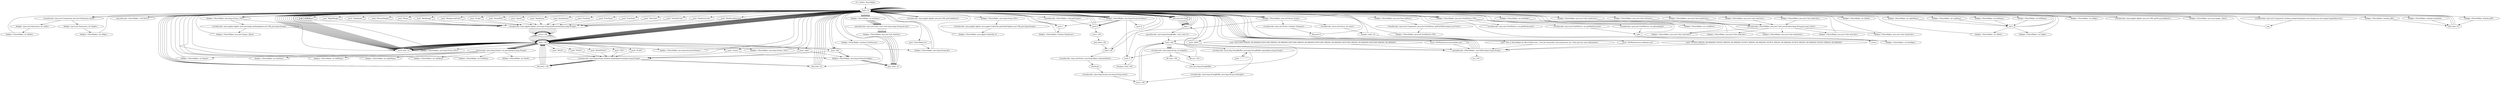 digraph "" {
    "r0 := @this: NewsMaker"
    "load.r r0"
    "r0 := @this: NewsMaker"->"load.r r0";
    "load.r r0"->"load.r r0";
    "virtualinvoke <java.awt.Component: java.awt.Dimension size()>"
    "load.r r0"->"virtualinvoke <java.awt.Component: java.awt.Dimension size()>";
    "fieldget <java.awt.Dimension: int width>"
    "virtualinvoke <java.awt.Component: java.awt.Dimension size()>"->"fieldget <java.awt.Dimension: int width>";
    "fieldput <NewsMaker: int aWide>"
    "fieldget <java.awt.Dimension: int width>"->"fieldput <NewsMaker: int aWide>";
    "fieldput <NewsMaker: int aWide>"->"load.r r0";
    "load.r r0"->"load.r r0";
    "load.r r0"->"virtualinvoke <java.awt.Component: java.awt.Dimension size()>";
    "fieldget <java.awt.Dimension: int height>"
    "virtualinvoke <java.awt.Component: java.awt.Dimension size()>"->"fieldget <java.awt.Dimension: int height>";
    "fieldput <NewsMaker: int aHigh>"
    "fieldget <java.awt.Dimension: int height>"->"fieldput <NewsMaker: int aHigh>";
    "fieldput <NewsMaker: int aHigh>"->"load.r r0";
    "specialinvoke <NewsMaker: void DoC()>"
    "load.r r0"->"specialinvoke <NewsMaker: void DoC()>";
    "specialinvoke <NewsMaker: void DoC()>"->"load.r r0";
    "push \"SoundFile\""
    "load.r r0"->"push \"SoundFile\"";
    "virtualinvoke <java.applet.Applet: java.lang.String getParameter(java.lang.String)>"
    "push \"SoundFile\""->"virtualinvoke <java.applet.Applet: java.lang.String getParameter(java.lang.String)>";
    "store.r r39"
    "virtualinvoke <java.applet.Applet: java.lang.String getParameter(java.lang.String)>"->"store.r r39";
    "load.r r39"
    "store.r r39"->"load.r r39";
    "ifnull load.r r0"
    "load.r r39"->"ifnull load.r r0";
    "ifnull load.r r0"->"load.r r0";
    "load.r r0"->"load.r r39";
    "fieldput <NewsMaker: java.lang.String sFile>"
    "load.r r39"->"fieldput <NewsMaker: java.lang.String sFile>";
    "fieldput <NewsMaker: java.lang.String sFile>"->"load.r r0";
    "load.r r0"->"load.r r0";
    "load.r r0"->"load.r r0";
    "virtualinvoke <java.applet.Applet: java.net.URL getCodeBase()>"
    "load.r r0"->"virtualinvoke <java.applet.Applet: java.net.URL getCodeBase()>";
    "virtualinvoke <java.applet.Applet: java.net.URL getCodeBase()>"->"load.r r0";
    "fieldget <NewsMaker: java.lang.String sFile>"
    "load.r r0"->"fieldget <NewsMaker: java.lang.String sFile>";
    "virtualinvoke <java.applet.Applet: java.applet.AudioClip getAudioClip(java.net.URL,java.lang.String)>"
    "fieldget <NewsMaker: java.lang.String sFile>"->"virtualinvoke <java.applet.Applet: java.applet.AudioClip getAudioClip(java.net.URL,java.lang.String)>";
    "fieldput <NewsMaker: java.applet.AudioClip A>"
    "virtualinvoke <java.applet.Applet: java.applet.AudioClip getAudioClip(java.net.URL,java.lang.String)>"->"fieldput <NewsMaker: java.applet.AudioClip A>";
    "fieldput <NewsMaker: java.applet.AudioClip A>"->"load.r r0";
    "push \"Speed\""
    "load.r r0"->"push \"Speed\"";
    "push \"Speed\""->"virtualinvoke <java.applet.Applet: java.lang.String getParameter(java.lang.String)>";
    "virtualinvoke <java.applet.Applet: java.lang.String getParameter(java.lang.String)>"->"store.r r39";
    "store.r r39"->"load.r r39";
    "load.r r39"->"ifnull load.r r0";
    "ifnull load.r r0"->"load.r r0";
    "load.r r0"->"load.r r39";
    "staticinvoke <java.lang.Integer: int parseInt(java.lang.String)>"
    "load.r r39"->"staticinvoke <java.lang.Integer: int parseInt(java.lang.String)>";
    "fieldput <NewsMaker: int Speed>"
    "staticinvoke <java.lang.Integer: int parseInt(java.lang.String)>"->"fieldput <NewsMaker: int Speed>";
    "fieldput <NewsMaker: int Speed>"->"load.r r0";
    "push \"HeadLines\""
    "load.r r0"->"push \"HeadLines\"";
    "push \"HeadLines\""->"virtualinvoke <java.applet.Applet: java.lang.String getParameter(java.lang.String)>";
    "virtualinvoke <java.applet.Applet: java.lang.String getParameter(java.lang.String)>"->"store.r r39";
    "store.r r39"->"load.r r39";
    "load.r r39"->"ifnull load.r r0";
    "ifnull load.r r0"->"load.r r39";
    "push \"YES\""
    "load.r r39"->"push \"YES\"";
    "virtualinvoke <java.lang.String: boolean equalsIgnoreCase(java.lang.String)>"
    "push \"YES\""->"virtualinvoke <java.lang.String: boolean equalsIgnoreCase(java.lang.String)>";
    "ifeq load.r r0"
    "virtualinvoke <java.lang.String: boolean equalsIgnoreCase(java.lang.String)>"->"ifeq load.r r0";
    "ifeq load.r r0"->"load.r r0";
    "push 1"
    "load.r r0"->"push 1";
    "fieldput <NewsMaker: boolean HeadLines>"
    "push 1"->"fieldput <NewsMaker: boolean HeadLines>";
    "fieldput <NewsMaker: boolean HeadLines>"->"load.r r0";
    "push \"Justification\""
    "load.r r0"->"push \"Justification\"";
    "push \"Justification\""->"virtualinvoke <java.applet.Applet: java.lang.String getParameter(java.lang.String)>";
    "virtualinvoke <java.applet.Applet: java.lang.String getParameter(java.lang.String)>"->"store.r r39";
    "store.r r39"->"load.r r39";
    "load.r r39"->"ifnull load.r r0";
    "ifnull load.r r0"->"load.r r39";
    "push \"left\""
    "load.r r39"->"push \"left\"";
    "push \"left\""->"virtualinvoke <java.lang.String: boolean equalsIgnoreCase(java.lang.String)>";
    "ifeq load.r r39"
    "virtualinvoke <java.lang.String: boolean equalsIgnoreCase(java.lang.String)>"->"ifeq load.r r39";
    "ifeq load.r r39"->"load.r r0";
    "load.r r0"->"push \"left\"";
    "fieldput <NewsMaker: java.lang.String howAlign>"
    "push \"left\""->"fieldput <NewsMaker: java.lang.String howAlign>";
    "goto load.r r0"
    "fieldput <NewsMaker: java.lang.String howAlign>"->"goto load.r r0";
    "goto load.r r0"->"load.r r0";
    "push \"FontSize\""
    "load.r r0"->"push \"FontSize\"";
    "push \"FontSize\""->"virtualinvoke <java.applet.Applet: java.lang.String getParameter(java.lang.String)>";
    "virtualinvoke <java.applet.Applet: java.lang.String getParameter(java.lang.String)>"->"store.r r39";
    "store.r r39"->"load.r r39";
    "load.r r39"->"ifnull load.r r0";
    "ifnull load.r r0"->"load.r r0";
    "load.r r0"->"load.r r39";
    "load.r r39"->"staticinvoke <java.lang.Integer: int parseInt(java.lang.String)>";
    "fieldput <NewsMaker: int fontSize>"
    "staticinvoke <java.lang.Integer: int parseInt(java.lang.String)>"->"fieldput <NewsMaker: int fontSize>";
    "fieldput <NewsMaker: int fontSize>"->"load.r r0";
    "push \"FontName\""
    "load.r r0"->"push \"FontName\"";
    "push \"FontName\""->"virtualinvoke <java.applet.Applet: java.lang.String getParameter(java.lang.String)>";
    "virtualinvoke <java.applet.Applet: java.lang.String getParameter(java.lang.String)>"->"store.r r39";
    "store.r r39"->"load.r r39";
    "load.r r39"->"ifnull load.r r0";
    "ifnull load.r r0"->"load.r r0";
    "load.r r0"->"load.r r39";
    "fieldput <NewsMaker: java.lang.String fontName>"
    "load.r r39"->"fieldput <NewsMaker: java.lang.String fontName>";
    "fieldput <NewsMaker: java.lang.String fontName>"->"load.r r0";
    "push \"FontStyle\""
    "load.r r0"->"push \"FontStyle\"";
    "push \"FontStyle\""->"virtualinvoke <java.applet.Applet: java.lang.String getParameter(java.lang.String)>";
    "virtualinvoke <java.applet.Applet: java.lang.String getParameter(java.lang.String)>"->"store.r r39";
    "store.r r39"->"load.r r39";
    "load.r r39"->"ifnull load.r r0";
    "ifnull load.r r0"->"load.r r39";
    "push \"PLAIN\""
    "load.r r39"->"push \"PLAIN\"";
    "push \"PLAIN\""->"virtualinvoke <java.lang.String: boolean equalsIgnoreCase(java.lang.String)>";
    "virtualinvoke <java.lang.String: boolean equalsIgnoreCase(java.lang.String)>"->"ifeq load.r r39";
    "ifeq load.r r39"->"load.r r0";
    "new java.awt.Font"
    "load.r r0"->"new java.awt.Font";
    "dup1.r"
    "new java.awt.Font"->"dup1.r";
    "dup1.r"->"load.r r0";
    "fieldget <NewsMaker: java.lang.String fontName>"
    "load.r r0"->"fieldget <NewsMaker: java.lang.String fontName>";
    "push 0"
    "fieldget <NewsMaker: java.lang.String fontName>"->"push 0";
    "push 0"->"load.r r0";
    "fieldget <NewsMaker: int fontSize>"
    "load.r r0"->"fieldget <NewsMaker: int fontSize>";
    "specialinvoke <java.awt.Font: void <init>(java.lang.String,int,int)>"
    "fieldget <NewsMaker: int fontSize>"->"specialinvoke <java.awt.Font: void <init>(java.lang.String,int,int)>";
    "fieldput <NewsMaker: java.awt.Font theFont>"
    "specialinvoke <java.awt.Font: void <init>(java.lang.String,int,int)>"->"fieldput <NewsMaker: java.awt.Font theFont>";
    "fieldput <NewsMaker: java.awt.Font theFont>"->"goto load.r r0";
    "goto load.r r0"->"load.r r0";
    "load.r r0"->"load.r r0";
    "load.r r0"->"load.r r0";
    "fieldget <NewsMaker: java.awt.Font theFont>"
    "load.r r0"->"fieldget <NewsMaker: java.awt.Font theFont>";
    "virtualinvoke <java.awt.Component: java.awt.FontMetrics getFontMetrics(java.awt.Font)>"
    "fieldget <NewsMaker: java.awt.Font theFont>"->"virtualinvoke <java.awt.Component: java.awt.FontMetrics getFontMetrics(java.awt.Font)>";
    "fieldput <NewsMaker: java.awt.FontMetrics FM>"
    "virtualinvoke <java.awt.Component: java.awt.FontMetrics getFontMetrics(java.awt.Font)>"->"fieldput <NewsMaker: java.awt.FontMetrics FM>";
    "fieldput <NewsMaker: java.awt.FontMetrics FM>"->"load.r r0";
    "load.r r0"->"load.r r0";
    "fieldget <NewsMaker: java.awt.FontMetrics FM>"
    "load.r r0"->"fieldget <NewsMaker: java.awt.FontMetrics FM>";
    "virtualinvoke <java.awt.FontMetrics: int getMaxAscent()>"
    "fieldget <NewsMaker: java.awt.FontMetrics FM>"->"virtualinvoke <java.awt.FontMetrics: int getMaxAscent()>";
    "virtualinvoke <java.awt.FontMetrics: int getMaxAscent()>"->"load.r r0";
    "load.r r0"->"fieldget <NewsMaker: java.awt.FontMetrics FM>";
    "virtualinvoke <java.awt.FontMetrics: int getMaxDescent()>"
    "fieldget <NewsMaker: java.awt.FontMetrics FM>"->"virtualinvoke <java.awt.FontMetrics: int getMaxDescent()>";
    "add.i"
    "virtualinvoke <java.awt.FontMetrics: int getMaxDescent()>"->"add.i";
    "add.i"->"load.r r0";
    "load.r r0"->"fieldget <NewsMaker: java.awt.FontMetrics FM>";
    "virtualinvoke <java.awt.FontMetrics: int getLeading()>"
    "fieldget <NewsMaker: java.awt.FontMetrics FM>"->"virtualinvoke <java.awt.FontMetrics: int getLeading()>";
    "virtualinvoke <java.awt.FontMetrics: int getLeading()>"->"add.i";
    "fieldput <NewsMaker: int fontHigh>"
    "add.i"->"fieldput <NewsMaker: int fontHigh>";
    "fieldput <NewsMaker: int fontHigh>"->"load.r r0";
    "load.r r0"->"load.r r0";
    "fieldget <NewsMaker: int fontHigh>"
    "load.r r0"->"fieldget <NewsMaker: int fontHigh>";
    "fieldput <NewsMaker: int scrollPosY>"
    "fieldget <NewsMaker: int fontHigh>"->"fieldput <NewsMaker: int scrollPosY>";
    "fieldput <NewsMaker: int scrollPosY>"->"load.r r0";
    "push \"TextColor\""
    "load.r r0"->"push \"TextColor\"";
    "push \"TextColor\""->"virtualinvoke <java.applet.Applet: java.lang.String getParameter(java.lang.String)>";
    "virtualinvoke <java.applet.Applet: java.lang.String getParameter(java.lang.String)>"->"store.r r39";
    "store.r r39"->"load.r r39";
    "load.r r39"->"ifnull load.r r0";
    "ifnull load.r r0"->"load.r r0";
    "load.r r0"->"load.r r0";
    "load.r r0"->"load.r r39";
    "load.r r39"->"load.r r0";
    "fieldget <NewsMaker: java.awt.Color textColor>"
    "load.r r0"->"fieldget <NewsMaker: java.awt.Color textColor>";
    "specialinvoke <NewsMaker: java.awt.Color parseC(java.lang.String,java.awt.Color)>"
    "fieldget <NewsMaker: java.awt.Color textColor>"->"specialinvoke <NewsMaker: java.awt.Color parseC(java.lang.String,java.awt.Color)>";
    "fieldput <NewsMaker: java.awt.Color textColor>"
    "specialinvoke <NewsMaker: java.awt.Color parseC(java.lang.String,java.awt.Color)>"->"fieldput <NewsMaker: java.awt.Color textColor>";
    "fieldput <NewsMaker: java.awt.Color textColor>"->"load.r r0";
    "push \"TextHotColor\""
    "load.r r0"->"push \"TextHotColor\"";
    "push \"TextHotColor\""->"virtualinvoke <java.applet.Applet: java.lang.String getParameter(java.lang.String)>";
    "virtualinvoke <java.applet.Applet: java.lang.String getParameter(java.lang.String)>"->"store.r r39";
    "store.r r39"->"load.r r39";
    "load.r r39"->"ifnull load.r r0";
    "ifnull load.r r0"->"load.r r0";
    "load.r r0"->"load.r r0";
    "load.r r0"->"load.r r39";
    "load.r r39"->"load.r r0";
    "fieldget <NewsMaker: java.awt.Color linkColor>"
    "load.r r0"->"fieldget <NewsMaker: java.awt.Color linkColor>";
    "fieldget <NewsMaker: java.awt.Color linkColor>"->"specialinvoke <NewsMaker: java.awt.Color parseC(java.lang.String,java.awt.Color)>";
    "fieldput <NewsMaker: java.awt.Color linkColor>"
    "specialinvoke <NewsMaker: java.awt.Color parseC(java.lang.String,java.awt.Color)>"->"fieldput <NewsMaker: java.awt.Color linkColor>";
    "fieldput <NewsMaker: java.awt.Color linkColor>"->"load.r r0";
    "push \"HeadLineColor\""
    "load.r r0"->"push \"HeadLineColor\"";
    "push \"HeadLineColor\""->"virtualinvoke <java.applet.Applet: java.lang.String getParameter(java.lang.String)>";
    "virtualinvoke <java.applet.Applet: java.lang.String getParameter(java.lang.String)>"->"store.r r39";
    "store.r r39"->"load.r r39";
    "load.r r39"->"ifnull load.r r0";
    "ifnull load.r r0"->"load.r r0";
    "load.r r0"->"load.r r0";
    "load.r r0"->"load.r r39";
    "load.r r39"->"load.r r0";
    "fieldget <NewsMaker: java.awt.Color headColor>"
    "load.r r0"->"fieldget <NewsMaker: java.awt.Color headColor>";
    "fieldget <NewsMaker: java.awt.Color headColor>"->"specialinvoke <NewsMaker: java.awt.Color parseC(java.lang.String,java.awt.Color)>";
    "fieldput <NewsMaker: java.awt.Color headColor>"
    "specialinvoke <NewsMaker: java.awt.Color parseC(java.lang.String,java.awt.Color)>"->"fieldput <NewsMaker: java.awt.Color headColor>";
    "fieldput <NewsMaker: java.awt.Color headColor>"->"load.r r0";
    "push \"HeadLineHotColor\""
    "load.r r0"->"push \"HeadLineHotColor\"";
    "push \"HeadLineHotColor\""->"virtualinvoke <java.applet.Applet: java.lang.String getParameter(java.lang.String)>";
    "virtualinvoke <java.applet.Applet: java.lang.String getParameter(java.lang.String)>"->"store.r r39";
    "store.r r39"->"load.r r39";
    "load.r r39"->"ifnull load.r r0";
    "ifnull load.r r0"->"load.r r0";
    "load.r r0"->"load.r r0";
    "load.r r0"->"load.r r39";
    "load.r r39"->"load.r r0";
    "fieldget <NewsMaker: java.awt.Color hotColor>"
    "load.r r0"->"fieldget <NewsMaker: java.awt.Color hotColor>";
    "fieldget <NewsMaker: java.awt.Color hotColor>"->"specialinvoke <NewsMaker: java.awt.Color parseC(java.lang.String,java.awt.Color)>";
    "fieldput <NewsMaker: java.awt.Color hotColor>"
    "specialinvoke <NewsMaker: java.awt.Color parseC(java.lang.String,java.awt.Color)>"->"fieldput <NewsMaker: java.awt.Color hotColor>";
    "fieldput <NewsMaker: java.awt.Color hotColor>"->"load.r r0";
    "push \"LeftMargin\""
    "load.r r0"->"push \"LeftMargin\"";
    "push \"LeftMargin\""->"virtualinvoke <java.applet.Applet: java.lang.String getParameter(java.lang.String)>";
    "virtualinvoke <java.applet.Applet: java.lang.String getParameter(java.lang.String)>"->"store.r r39";
    "store.r r39"->"load.r r39";
    "load.r r39"->"ifnull load.r r0";
    "ifnull load.r r0"->"load.r r0";
    "load.r r0"->"load.r r39";
    "load.r r39"->"staticinvoke <java.lang.Integer: int parseInt(java.lang.String)>";
    "fieldput <NewsMaker: int leftMarg>"
    "staticinvoke <java.lang.Integer: int parseInt(java.lang.String)>"->"fieldput <NewsMaker: int leftMarg>";
    "fieldput <NewsMaker: int leftMarg>"->"load.r r0";
    "push \"RightMargin\""
    "load.r r0"->"push \"RightMargin\"";
    "push \"RightMargin\""->"virtualinvoke <java.applet.Applet: java.lang.String getParameter(java.lang.String)>";
    "virtualinvoke <java.applet.Applet: java.lang.String getParameter(java.lang.String)>"->"store.r r39";
    "store.r r39"->"load.r r39";
    "load.r r39"->"ifnull load.r r0";
    "ifnull load.r r0"->"load.r r0";
    "load.r r0"->"load.r r39";
    "load.r r39"->"staticinvoke <java.lang.Integer: int parseInt(java.lang.String)>";
    "fieldput <NewsMaker: int rightMarg>"
    "staticinvoke <java.lang.Integer: int parseInt(java.lang.String)>"->"fieldput <NewsMaker: int rightMarg>";
    "fieldput <NewsMaker: int rightMarg>"->"load.r r0";
    "push \"TopMargin\""
    "load.r r0"->"push \"TopMargin\"";
    "push \"TopMargin\""->"virtualinvoke <java.applet.Applet: java.lang.String getParameter(java.lang.String)>";
    "virtualinvoke <java.applet.Applet: java.lang.String getParameter(java.lang.String)>"->"store.r r39";
    "store.r r39"->"load.r r39";
    "load.r r39"->"ifnull load.r r0";
    "ifnull load.r r0"->"load.r r0";
    "load.r r0"->"load.r r39";
    "load.r r39"->"staticinvoke <java.lang.Integer: int parseInt(java.lang.String)>";
    "fieldput <NewsMaker: int topMarg>"
    "staticinvoke <java.lang.Integer: int parseInt(java.lang.String)>"->"fieldput <NewsMaker: int topMarg>";
    "fieldput <NewsMaker: int topMarg>"->"load.r r0";
    "push \"BottomMargin\""
    "load.r r0"->"push \"BottomMargin\"";
    "push \"BottomMargin\""->"virtualinvoke <java.applet.Applet: java.lang.String getParameter(java.lang.String)>";
    "virtualinvoke <java.applet.Applet: java.lang.String getParameter(java.lang.String)>"->"store.r r39";
    "store.r r39"->"load.r r39";
    "load.r r39"->"ifnull load.r r0";
    "ifnull load.r r0"->"load.r r0";
    "load.r r0"->"load.r r39";
    "load.r r39"->"staticinvoke <java.lang.Integer: int parseInt(java.lang.String)>";
    "fieldput <NewsMaker: int botMarg>"
    "staticinvoke <java.lang.Integer: int parseInt(java.lang.String)>"->"fieldput <NewsMaker: int botMarg>";
    "fieldput <NewsMaker: int botMarg>"->"load.r r0";
    "load.r r0"->"load.r r0";
    "fieldget <NewsMaker: int aWide>"
    "load.r r0"->"fieldget <NewsMaker: int aWide>";
    "fieldget <NewsMaker: int aWide>"->"load.r r0";
    "fieldget <NewsMaker: int leftMarg>"
    "load.r r0"->"fieldget <NewsMaker: int leftMarg>";
    "sub.i"
    "fieldget <NewsMaker: int leftMarg>"->"sub.i";
    "sub.i"->"load.r r0";
    "fieldget <NewsMaker: int rightMarg>"
    "load.r r0"->"fieldget <NewsMaker: int rightMarg>";
    "fieldget <NewsMaker: int rightMarg>"->"sub.i";
    "fieldput <NewsMaker: int sWide>"
    "sub.i"->"fieldput <NewsMaker: int sWide>";
    "fieldput <NewsMaker: int sWide>"->"load.r r0";
    "load.r r0"->"load.r r0";
    "fieldget <NewsMaker: int aHigh>"
    "load.r r0"->"fieldget <NewsMaker: int aHigh>";
    "fieldget <NewsMaker: int aHigh>"->"load.r r0";
    "fieldget <NewsMaker: int topMarg>"
    "load.r r0"->"fieldget <NewsMaker: int topMarg>";
    "fieldget <NewsMaker: int topMarg>"->"sub.i";
    "sub.i"->"load.r r0";
    "fieldget <NewsMaker: int botMarg>"
    "load.r r0"->"fieldget <NewsMaker: int botMarg>";
    "fieldget <NewsMaker: int botMarg>"->"sub.i";
    "fieldput <NewsMaker: int sHigh>"
    "sub.i"->"fieldput <NewsMaker: int sHigh>";
    "fieldput <NewsMaker: int sHigh>"->"load.r r0";
    "push \"Pause\""
    "load.r r0"->"push \"Pause\"";
    "push \"Pause\""->"virtualinvoke <java.applet.Applet: java.lang.String getParameter(java.lang.String)>";
    "virtualinvoke <java.applet.Applet: java.lang.String getParameter(java.lang.String)>"->"store.r r39";
    "store.r r39"->"load.r r39";
    "load.r r39"->"ifnull load.r r0";
    "ifnull load.r r0"->"load.r r0";
    "load.r r0"->"load.r r39";
    "load.r r39"->"staticinvoke <java.lang.Integer: int parseInt(java.lang.String)>";
    "fieldput <NewsMaker: int Dwell>"
    "staticinvoke <java.lang.Integer: int parseInt(java.lang.String)>"->"fieldput <NewsMaker: int Dwell>";
    "fieldput <NewsMaker: int Dwell>"->"load.r r0";
    "push \"BackImage\""
    "load.r r0"->"push \"BackImage\"";
    "push \"BackImage\""->"virtualinvoke <java.applet.Applet: java.lang.String getParameter(java.lang.String)>";
    "virtualinvoke <java.applet.Applet: java.lang.String getParameter(java.lang.String)>"->"store.r r39";
    "store.r r39"->"load.r r39";
    "load.r r39"->"ifnull load.r r0";
    "ifnull load.r r0"->"load.r r0";
    "load.r r0"->"load.r r39";
    "fieldput <NewsMaker: java.lang.String i_File>"
    "load.r r39"->"fieldput <NewsMaker: java.lang.String i_File>";
    "fieldput <NewsMaker: java.lang.String i_File>"->"load.r r0";
    "push \"BackgroundColor\""
    "load.r r0"->"push \"BackgroundColor\"";
    "push \"BackgroundColor\""->"virtualinvoke <java.applet.Applet: java.lang.String getParameter(java.lang.String)>";
    "virtualinvoke <java.applet.Applet: java.lang.String getParameter(java.lang.String)>"->"store.r r39";
    "store.r r39"->"load.r r39";
    "load.r r39"->"ifnull load.r r0";
    "ifnull load.r r0"->"load.r r0";
    "load.r r0"->"load.r r0";
    "load.r r0"->"load.r r39";
    "load.r r39"->"load.r r0";
    "fieldget <NewsMaker: java.awt.Color backColor>"
    "load.r r0"->"fieldget <NewsMaker: java.awt.Color backColor>";
    "fieldget <NewsMaker: java.awt.Color backColor>"->"specialinvoke <NewsMaker: java.awt.Color parseC(java.lang.String,java.awt.Color)>";
    "fieldput <NewsMaker: java.awt.Color backColor>"
    "specialinvoke <NewsMaker: java.awt.Color parseC(java.lang.String,java.awt.Color)>"->"fieldput <NewsMaker: java.awt.Color backColor>";
    "fieldput <NewsMaker: java.awt.Color backColor>"->"load.r r0";
    "fieldget <NewsMaker: java.lang.String i_File>"
    "load.r r0"->"fieldget <NewsMaker: java.lang.String i_File>";
    "fieldget <NewsMaker: java.lang.String i_File>"->"ifnull load.r r0";
    "ifnull load.r r0"->"load.r r0";
    "load.r r0"->"load.r r0";
    "load.r r0"->"load.r r0";
    "virtualinvoke <java.applet.Applet: java.net.URL getDocumentBase()>"
    "load.r r0"->"virtualinvoke <java.applet.Applet: java.net.URL getDocumentBase()>";
    "virtualinvoke <java.applet.Applet: java.net.URL getDocumentBase()>"->"load.r r0";
    "load.r r0"->"fieldget <NewsMaker: java.lang.String i_File>";
    "virtualinvoke <java.applet.Applet: java.awt.Image getImage(java.net.URL,java.lang.String)>"
    "fieldget <NewsMaker: java.lang.String i_File>"->"virtualinvoke <java.applet.Applet: java.awt.Image getImage(java.net.URL,java.lang.String)>";
    "fieldput <NewsMaker: java.awt.Image i_Back>"
    "virtualinvoke <java.applet.Applet: java.awt.Image getImage(java.net.URL,java.lang.String)>"->"fieldput <NewsMaker: java.awt.Image i_Back>";
    "fieldput <NewsMaker: java.awt.Image i_Back>"->"load.r r0";
    "load.r r0"->"load.r r0";
    "fieldget <NewsMaker: java.awt.Image i_Back>"
    "load.r r0"->"fieldget <NewsMaker: java.awt.Image i_Back>";
    "fieldget <NewsMaker: java.awt.Image i_Back>"->"load.r r0";
    "virtualinvoke <java.awt.Component: boolean prepareImage(java.awt.Image,java.awt.image.ImageObserver)>"
    "load.r r0"->"virtualinvoke <java.awt.Component: boolean prepareImage(java.awt.Image,java.awt.image.ImageObserver)>";
    "pop"
    "virtualinvoke <java.awt.Component: boolean prepareImage(java.awt.Image,java.awt.image.ImageObserver)>"->"pop";
    "pop"->"load.r r0";
    "fieldget <NewsMaker: boolean FreeVersion>"
    "load.r r0"->"fieldget <NewsMaker: boolean FreeVersion>";
    "fieldget <NewsMaker: boolean FreeVersion>"->"ifeq load.r r0";
    "ifeq load.r r0"->"load.r r0";
    "fieldget <NewsMaker: boolean fromDisk>"
    "load.r r0"->"fieldget <NewsMaker: boolean fromDisk>";
    "ifne load.r r0"
    "fieldget <NewsMaker: boolean fromDisk>"->"ifne load.r r0";
    "ifne load.r r0"->"load.r r0";
    "push \"###http://www.microticker.com\""
    "load.r r0"->"push \"###http://www.microticker.com\"";
    "specialinvoke <NewsMaker: void doParse(java.lang.String)>"
    "push \"###http://www.microticker.com\""->"specialinvoke <NewsMaker: void doParse(java.lang.String)>";
    "specialinvoke <NewsMaker: void doParse(java.lang.String)>"->"load.r r0";
    "push \"This is NewsMaker by MicroTicker.com... Free for non-profit, non-commercial use. Click here for more information.\""
    "load.r r0"->"push \"This is NewsMaker by MicroTicker.com... Free for non-profit, non-commercial use. Click here for more information.\"";
    "push \"This is NewsMaker by MicroTicker.com... Free for non-profit, non-commercial use. Click here for more information.\""->"specialinvoke <NewsMaker: void doParse(java.lang.String)>";
    "specialinvoke <NewsMaker: void doParse(java.lang.String)>"->"load.r r0";
    "fieldget <NewsMaker: boolean pfN>"
    "load.r r0"->"fieldget <NewsMaker: boolean pfN>";
    "fieldget <NewsMaker: boolean pfN>"->"ifne load.r r0";
    "ifne load.r r0"->"load.r r0";
    "push \"###http://www.codebrain.com\""
    "load.r r0"->"push \"###http://www.codebrain.com\"";
    "push \"###http://www.codebrain.com\""->"specialinvoke <NewsMaker: void doParse(java.lang.String)>";
    "specialinvoke <NewsMaker: void doParse(java.lang.String)>"->"load.r r0";
    "push \"NOTICE WRONG OR MISSING NOTICE WRONG OR MISSING NOTICE WRONG OR MISSING NOTICE WRONG OR MISSING NOTICE WRONG OR MISSING NOTICE WRONG OR MISSING\""
    "load.r r0"->"push \"NOTICE WRONG OR MISSING NOTICE WRONG OR MISSING NOTICE WRONG OR MISSING NOTICE WRONG OR MISSING NOTICE WRONG OR MISSING NOTICE WRONG OR MISSING\"";
    "push \"NOTICE WRONG OR MISSING NOTICE WRONG OR MISSING NOTICE WRONG OR MISSING NOTICE WRONG OR MISSING NOTICE WRONG OR MISSING NOTICE WRONG OR MISSING\""->"specialinvoke <NewsMaker: void doParse(java.lang.String)>";
    "specialinvoke <NewsMaker: void doParse(java.lang.String)>"->"load.r r0";
    "fieldget <NewsMaker: boolean pfK>"
    "load.r r0"->"fieldget <NewsMaker: boolean pfK>";
    "fieldget <NewsMaker: boolean pfK>"->"ifne load.r r0";
    "ifne load.r r0"->"load.r r0";
    "push \"###\""
    "load.r r0"->"push \"###\"";
    "push \"###\""->"specialinvoke <NewsMaker: void doParse(java.lang.String)>";
    "specialinvoke <NewsMaker: void doParse(java.lang.String)>"->"load.r r0";
    "push \"KEYCODE WRONG OR MISSING KEYCODE WRONG OR MISSING KEYCODE WRONG OR MISSING KEYCODE WRONG OR MISSING KEYCODE WRONG OR MISSING KEYCODE WRONG OR MISSING\""
    "load.r r0"->"push \"KEYCODE WRONG OR MISSING KEYCODE WRONG OR MISSING KEYCODE WRONG OR MISSING KEYCODE WRONG OR MISSING KEYCODE WRONG OR MISSING KEYCODE WRONG OR MISSING\"";
    "push \"KEYCODE WRONG OR MISSING KEYCODE WRONG OR MISSING KEYCODE WRONG OR MISSING KEYCODE WRONG OR MISSING KEYCODE WRONG OR MISSING KEYCODE WRONG OR MISSING\""->"specialinvoke <NewsMaker: void doParse(java.lang.String)>";
    "specialinvoke <NewsMaker: void doParse(java.lang.String)>"->"load.r r0";
    "push \"NewsMaker.txt\""
    "load.r r0"->"push \"NewsMaker.txt\"";
    "fieldput <NewsMaker: java.lang.String file>"
    "push \"NewsMaker.txt\""->"fieldput <NewsMaker: java.lang.String file>";
    "fieldput <NewsMaker: java.lang.String file>"->"load.r r0";
    "push \"Script\""
    "load.r r0"->"push \"Script\"";
    "push \"Script\""->"virtualinvoke <java.applet.Applet: java.lang.String getParameter(java.lang.String)>";
    "virtualinvoke <java.applet.Applet: java.lang.String getParameter(java.lang.String)>"->"store.r r39";
    "store.r r39"->"load.r r39";
    "load.r r39"->"ifnull load.r r0";
    "ifnull load.r r0"->"load.r r0";
    "load.r r0"->"load.r r39";
    "load.r r39"->"fieldput <NewsMaker: java.lang.String file>";
    "fieldput <NewsMaker: java.lang.String file>"->"load.r r0";
    "fieldget <NewsMaker: java.util.Vector Script>"
    "load.r r0"->"fieldget <NewsMaker: java.util.Vector Script>";
    "virtualinvoke <java.util.Vector: boolean isEmpty()>"
    "fieldget <NewsMaker: java.util.Vector Script>"->"virtualinvoke <java.util.Vector: boolean isEmpty()>";
    "ifeq push 0"
    "virtualinvoke <java.util.Vector: boolean isEmpty()>"->"ifeq push 0";
    "ifeq push 0"->"load.r r0";
    "specialinvoke <NewsMaker: void getScript()>"
    "load.r r0"->"specialinvoke <NewsMaker: void getScript()>";
    "specialinvoke <NewsMaker: void getScript()>"->"push 0";
    "store.i r39"
    "push 0"->"store.i r39";
    "goto load.i r39"
    "store.i r39"->"goto load.i r39";
    "load.i r39"
    "goto load.i r39"->"load.i r39";
    "load.i r39"->"load.r r0";
    "load.r r0"->"fieldget <NewsMaker: java.util.Vector Script>";
    "virtualinvoke <java.util.Vector: int size()>"
    "fieldget <NewsMaker: java.util.Vector Script>"->"virtualinvoke <java.util.Vector: int size()>";
    "ifcmplt.i load.r r0"
    "virtualinvoke <java.util.Vector: int size()>"->"ifcmplt.i load.r r0";
    "return"
    "ifcmplt.i load.r r0"->"return";
    "ifcmplt.i load.r r0"->"load.r r0";
    "load.r r0"->"fieldget <NewsMaker: java.util.Vector Script>";
    "fieldget <NewsMaker: java.util.Vector Script>"->"load.i r39";
    "virtualinvoke <java.util.Vector: java.lang.Object elementAt(int)>"
    "load.i r39"->"virtualinvoke <java.util.Vector: java.lang.Object elementAt(int)>";
    "checkcast"
    "virtualinvoke <java.util.Vector: java.lang.Object elementAt(int)>"->"checkcast";
    "virtualinvoke <java.lang.String: java.lang.String trim()>"
    "checkcast"->"virtualinvoke <java.lang.String: java.lang.String trim()>";
    "store.r r64"
    "virtualinvoke <java.lang.String: java.lang.String trim()>"->"store.r r64";
    "load.r r64"
    "store.r r64"->"load.r r64";
    "virtualinvoke <java.lang.String: int length()>"
    "load.r r64"->"virtualinvoke <java.lang.String: int length()>";
    "push 3"
    "virtualinvoke <java.lang.String: int length()>"->"push 3";
    "ifcmpge.i load.r r64"
    "push 3"->"ifcmpge.i load.r r64";
    "ifcmpge.i load.r r64"->"load.r r64";
    "load.r r64"->"virtualinvoke <java.lang.String: int length()>";
    "ifle load.r r64"
    "virtualinvoke <java.lang.String: int length()>"->"ifle load.r r64";
    "new java.lang.StringBuffer"
    "ifle load.r r64"->"new java.lang.StringBuffer";
    "new java.lang.StringBuffer"->"dup1.r";
    "specialinvoke <java.lang.StringBuffer: void <init>()>"
    "dup1.r"->"specialinvoke <java.lang.StringBuffer: void <init>()>";
    "specialinvoke <java.lang.StringBuffer: void <init>()>"->"load.r r64";
    "virtualinvoke <java.lang.StringBuffer: java.lang.StringBuffer append(java.lang.String)>"
    "load.r r64"->"virtualinvoke <java.lang.StringBuffer: java.lang.StringBuffer append(java.lang.String)>";
    "push \"^^^^^\""
    "virtualinvoke <java.lang.StringBuffer: java.lang.StringBuffer append(java.lang.String)>"->"push \"^^^^^\"";
    "push \"^^^^^\""->"virtualinvoke <java.lang.StringBuffer: java.lang.StringBuffer append(java.lang.String)>";
    "virtualinvoke <java.lang.StringBuffer: java.lang.String toString()>"
    "virtualinvoke <java.lang.StringBuffer: java.lang.StringBuffer append(java.lang.String)>"->"virtualinvoke <java.lang.StringBuffer: java.lang.String toString()>";
    "virtualinvoke <java.lang.StringBuffer: java.lang.String toString()>"->"store.r r64";
    "store.r r64"->"load.r r64";
    "load.r r64"->"virtualinvoke <java.lang.String: int length()>";
    "ifle inc.i r39 1"
    "virtualinvoke <java.lang.String: int length()>"->"ifle inc.i r39 1";
    "ifle inc.i r39 1"->"load.r r0";
    "load.r r0"->"load.r r64";
    "load.r r64"->"specialinvoke <NewsMaker: void doParse(java.lang.String)>";
    "inc.i r39 1"
    "specialinvoke <NewsMaker: void doParse(java.lang.String)>"->"inc.i r39 1";
    "ifeq load.r r39"->"load.r r39";
    "push \"BOLD\""
    "load.r r39"->"push \"BOLD\"";
    "push \"BOLD\""->"virtualinvoke <java.lang.String: boolean equalsIgnoreCase(java.lang.String)>";
    "virtualinvoke <java.lang.String: boolean equalsIgnoreCase(java.lang.String)>"->"ifeq load.r r39";
    "ifeq load.r r39"->"load.r r0";
    "load.r r0"->"new java.awt.Font";
    "new java.awt.Font"->"dup1.r";
    "dup1.r"->"load.r r0";
    "load.r r0"->"fieldget <NewsMaker: java.lang.String fontName>";
    "fieldget <NewsMaker: java.lang.String fontName>"->"push 1";
    "push 1"->"load.r r0";
    "load.r r0"->"fieldget <NewsMaker: int fontSize>";
    "fieldget <NewsMaker: int fontSize>"->"specialinvoke <java.awt.Font: void <init>(java.lang.String,int,int)>";
    "specialinvoke <java.awt.Font: void <init>(java.lang.String,int,int)>"->"fieldput <NewsMaker: java.awt.Font theFont>";
    "fieldput <NewsMaker: java.awt.Font theFont>"->"goto load.r r0";
    "ifeq load.r r39"->"load.r r39";
    "push \"ITALIC\""
    "load.r r39"->"push \"ITALIC\"";
    "push \"ITALIC\""->"virtualinvoke <java.lang.String: boolean equalsIgnoreCase(java.lang.String)>";
    "virtualinvoke <java.lang.String: boolean equalsIgnoreCase(java.lang.String)>"->"ifeq load.r r39";
    "ifeq load.r r39"->"load.r r0";
    "load.r r0"->"new java.awt.Font";
    "new java.awt.Font"->"dup1.r";
    "dup1.r"->"load.r r0";
    "load.r r0"->"fieldget <NewsMaker: java.lang.String fontName>";
    "push 2"
    "fieldget <NewsMaker: java.lang.String fontName>"->"push 2";
    "push 2"->"load.r r0";
    "load.r r0"->"fieldget <NewsMaker: int fontSize>";
    "fieldget <NewsMaker: int fontSize>"->"specialinvoke <java.awt.Font: void <init>(java.lang.String,int,int)>";
    "specialinvoke <java.awt.Font: void <init>(java.lang.String,int,int)>"->"fieldput <NewsMaker: java.awt.Font theFont>";
    "fieldput <NewsMaker: java.awt.Font theFont>"->"goto load.r r0";
    "ifeq load.r r39"->"load.r r39";
    "push \"BOLDITALIC\""
    "load.r r39"->"push \"BOLDITALIC\"";
    "push \"BOLDITALIC\""->"virtualinvoke <java.lang.String: boolean equalsIgnoreCase(java.lang.String)>";
    "virtualinvoke <java.lang.String: boolean equalsIgnoreCase(java.lang.String)>"->"ifeq load.r r0";
    "ifeq load.r r0"->"load.r r0";
    "load.r r0"->"new java.awt.Font";
    "new java.awt.Font"->"dup1.r";
    "dup1.r"->"load.r r0";
    "load.r r0"->"fieldget <NewsMaker: java.lang.String fontName>";
    "fieldget <NewsMaker: java.lang.String fontName>"->"push 3";
    "push 3"->"load.r r0";
    "load.r r0"->"fieldget <NewsMaker: int fontSize>";
    "fieldget <NewsMaker: int fontSize>"->"specialinvoke <java.awt.Font: void <init>(java.lang.String,int,int)>";
    "specialinvoke <java.awt.Font: void <init>(java.lang.String,int,int)>"->"fieldput <NewsMaker: java.awt.Font theFont>";
    "fieldput <NewsMaker: java.awt.Font theFont>"->"goto load.r r0";
    "ifeq load.r r0"->"load.r r0";
    "load.r r0"->"new java.awt.Font";
    "new java.awt.Font"->"dup1.r";
    "dup1.r"->"load.r r0";
    "load.r r0"->"fieldget <NewsMaker: java.lang.String fontName>";
    "fieldget <NewsMaker: java.lang.String fontName>"->"push 0";
    "push 0"->"load.r r0";
    "load.r r0"->"fieldget <NewsMaker: int fontSize>";
    "fieldget <NewsMaker: int fontSize>"->"specialinvoke <java.awt.Font: void <init>(java.lang.String,int,int)>";
    "specialinvoke <java.awt.Font: void <init>(java.lang.String,int,int)>"->"fieldput <NewsMaker: java.awt.Font theFont>";
    "fieldput <NewsMaker: java.awt.Font theFont>"->"goto load.r r0";
    "ifnull load.r r0"->"load.r r0";
    "load.r r0"->"new java.awt.Font";
    "new java.awt.Font"->"dup1.r";
    "dup1.r"->"load.r r0";
    "load.r r0"->"fieldget <NewsMaker: java.lang.String fontName>";
    "fieldget <NewsMaker: java.lang.String fontName>"->"push 0";
    "push 0"->"load.r r0";
    "load.r r0"->"fieldget <NewsMaker: int fontSize>";
    "fieldget <NewsMaker: int fontSize>"->"specialinvoke <java.awt.Font: void <init>(java.lang.String,int,int)>";
    "specialinvoke <java.awt.Font: void <init>(java.lang.String,int,int)>"->"fieldput <NewsMaker: java.awt.Font theFont>";
    "ifeq load.r r39"->"load.r r39";
    "push \"center\""
    "load.r r39"->"push \"center\"";
    "push \"center\""->"virtualinvoke <java.lang.String: boolean equalsIgnoreCase(java.lang.String)>";
    "virtualinvoke <java.lang.String: boolean equalsIgnoreCase(java.lang.String)>"->"ifeq load.r r39";
    "ifeq load.r r39"->"load.r r0";
    "load.r r0"->"push \"center\"";
    "push \"center\""->"fieldput <NewsMaker: java.lang.String howAlign>";
    "fieldput <NewsMaker: java.lang.String howAlign>"->"goto load.r r0";
    "ifeq load.r r39"->"load.r r39";
    "push \"right\""
    "load.r r39"->"push \"right\"";
    "push \"right\""->"virtualinvoke <java.lang.String: boolean equalsIgnoreCase(java.lang.String)>";
    "virtualinvoke <java.lang.String: boolean equalsIgnoreCase(java.lang.String)>"->"ifeq load.r r0";
    "ifeq load.r r0"->"load.r r0";
    "load.r r0"->"push \"right\"";
    "push \"right\""->"fieldput <NewsMaker: java.lang.String howAlign>";
    "fieldput <NewsMaker: java.lang.String howAlign>"->"goto load.r r0";
    "ifeq load.r r0"->"load.r r0";
    "load.r r0"->"push \"left\"";
    "push \"left\""->"fieldput <NewsMaker: java.lang.String howAlign>";
}
